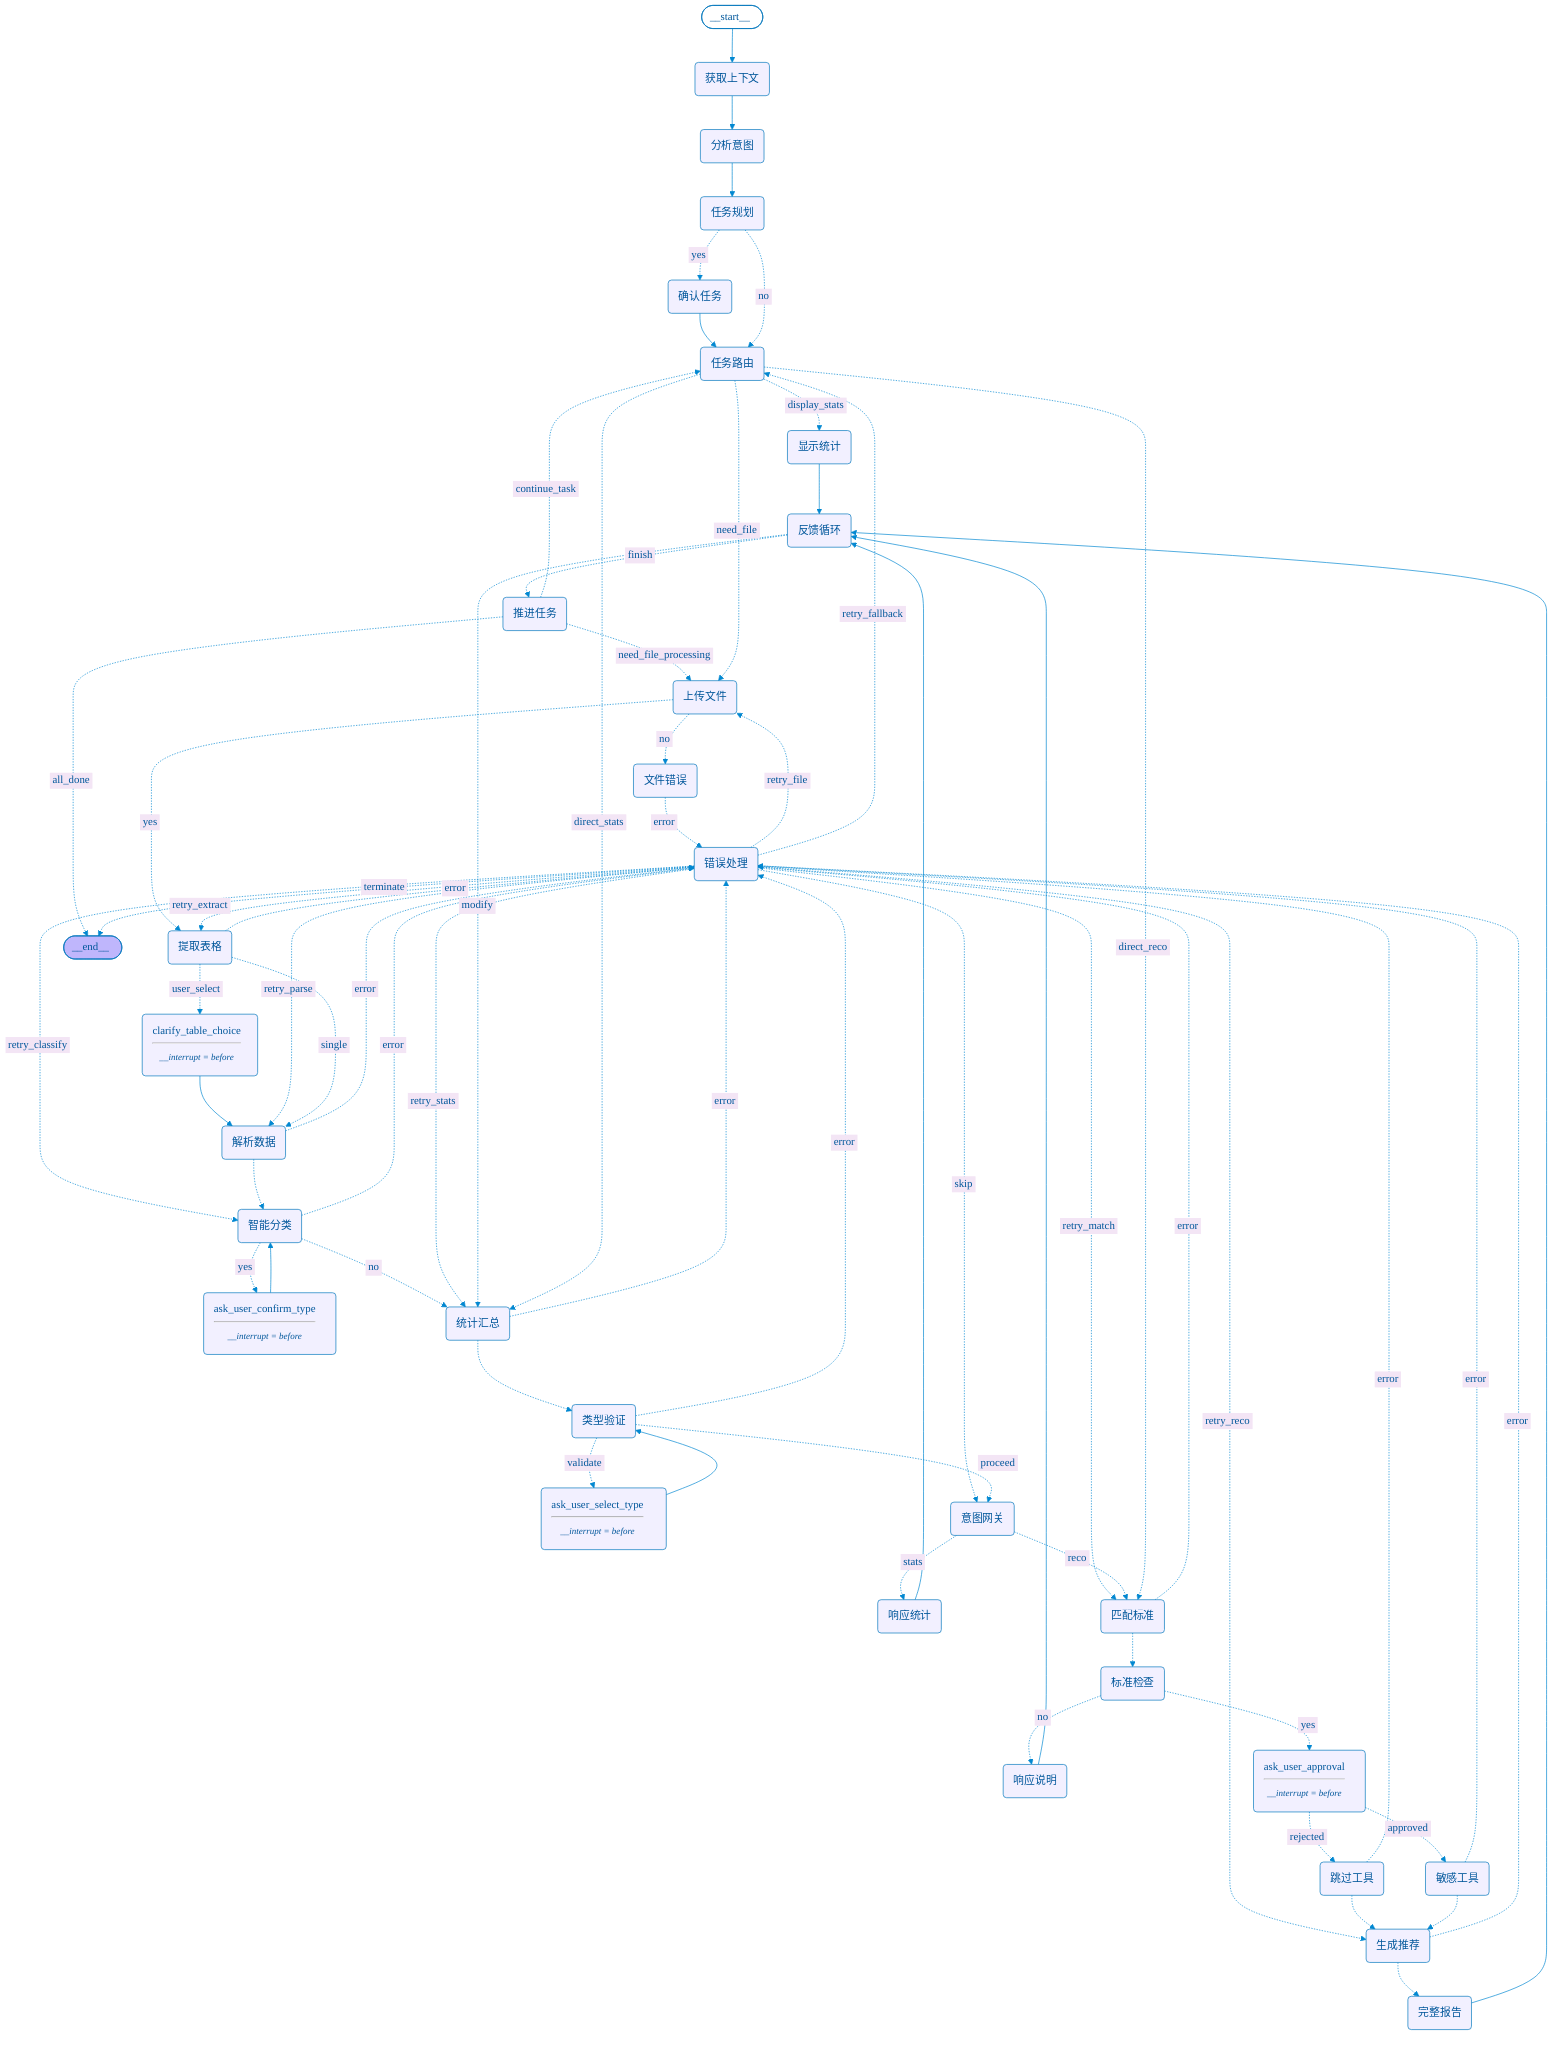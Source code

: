 ---
config:
  theme: base
  themeVariables:
    primaryColor: "#e1f5fe"
    primaryTextColor: "#01579b" 
    primaryBorderColor: "#0277bd"
    lineColor: "#0288d1"
    secondaryColor: "#f3e5f5"
    tertiaryColor: "#e8f5e8"
    background: "#fafafa"
    fontFamily: "Microsoft YaHei, sans-serif"
---
graph TD;
	__start__([<p>__start__</p>]):::first
	fetch_user_context(获取上下文)
	llm_task_planner(任务规划)
	ask_user_confirm_tasks(确认任务)
	task_router(任务路由)
	enter_upload_file(上传文件)
	error_no_file_or_format(文件错误)
	extract_excel_tables(提取表格)
	clarify_table_choice(clarify_table_choice<hr/><small><em>__interrupt = before</em></small>)
	parse_instrument_table(解析数据)
	classify_instrument_type(智能分类)
	ask_user_confirm_type(ask_user_confirm_type<hr/><small><em>__interrupt = before</em></small>)
	summarize_statistics(统计汇总)
	validate_recommendation_types(类型验证)
	ask_user_select_type(ask_user_select_type<hr/><small><em>__interrupt = before</em></small>)
	check_user_intent(分析意图)
	respond_statistics(响应统计)
	display_existing_statistics(显示统计)
	match_standard_clause(匹配标准)
	standards_gateway(标准检查)
	respond_stats_with_note(响应说明)
	ask_user_approval(ask_user_approval<hr/><small><em>__interrupt = before</em></small>)
	spec_sensitive_tools(敏感工具)
	skip_sensitive_and_go_on(跳过工具)
	generate_installation_reco(生成推荐)
	respond_full_report(完整报告)
	feedback_loop_gateway(反馈循环)
	advance_task_index(推进任务)
	error_handler(错误处理)
	intent_gateway_node(意图网关)
	__end__([<p>__end__</p>]):::last
	__start__ --> fetch_user_context;
	advance_task_index -. &nbsp;all_done&nbsp; .-> __end__;
	advance_task_index -. &nbsp;need_file_processing&nbsp; .-> enter_upload_file;
	advance_task_index -. &nbsp;continue_task&nbsp; .-> task_router;
	ask_user_approval -. &nbsp;rejected&nbsp; .-> skip_sensitive_and_go_on;
	ask_user_approval -. &nbsp;approved&nbsp; .-> spec_sensitive_tools;
	ask_user_confirm_tasks --> task_router;
	ask_user_confirm_type --> classify_instrument_type;
	ask_user_select_type --> validate_recommendation_types;
	check_user_intent --> llm_task_planner;
	clarify_table_choice --> parse_instrument_table;
	classify_instrument_type -. &nbsp;yes&nbsp; .-> ask_user_confirm_type;
	classify_instrument_type -. &nbsp;error&nbsp; .-> error_handler;
	classify_instrument_type -. &nbsp;no&nbsp; .-> summarize_statistics;
	display_existing_statistics --> feedback_loop_gateway;
	enter_upload_file -. &nbsp;no&nbsp; .-> error_no_file_or_format;
	enter_upload_file -. &nbsp;yes&nbsp; .-> extract_excel_tables;
	error_handler -. &nbsp;terminate&nbsp; .-> __end__;
	error_handler -. &nbsp;retry_classify&nbsp; .-> classify_instrument_type;
	error_handler -. &nbsp;retry_file&nbsp; .-> enter_upload_file;
	error_handler -. &nbsp;retry_extract&nbsp; .-> extract_excel_tables;
	error_handler -. &nbsp;retry_reco&nbsp; .-> generate_installation_reco;
	error_handler -. &nbsp;skip&nbsp; .-> intent_gateway_node;
	error_handler -. &nbsp;retry_match&nbsp; .-> match_standard_clause;
	error_handler -. &nbsp;retry_parse&nbsp; .-> parse_instrument_table;
	error_handler -. &nbsp;retry_stats&nbsp; .-> summarize_statistics;
	error_handler -. &nbsp;retry_fallback&nbsp; .-> task_router;
	error_no_file_or_format -. &nbsp;error&nbsp; .-> error_handler;
	extract_excel_tables -. &nbsp;user_select&nbsp; .-> clarify_table_choice;
	extract_excel_tables -. &nbsp;error&nbsp; .-> error_handler;
	extract_excel_tables -. &nbsp;single&nbsp; .-> parse_instrument_table;
	feedback_loop_gateway -. &nbsp;finish&nbsp; .-> advance_task_index;
	feedback_loop_gateway -. &nbsp;modify&nbsp; .-> summarize_statistics;
	fetch_user_context --> check_user_intent;
	generate_installation_reco -. &nbsp;error&nbsp; .-> error_handler;
	generate_installation_reco -.-> respond_full_report;
	intent_gateway_node -. &nbsp;reco&nbsp; .-> match_standard_clause;
	intent_gateway_node -. &nbsp;stats&nbsp; .-> respond_statistics;
	llm_task_planner -. &nbsp;yes&nbsp; .-> ask_user_confirm_tasks;
	llm_task_planner -. &nbsp;no&nbsp; .-> task_router;
	match_standard_clause -. &nbsp;error&nbsp; .-> error_handler;
	match_standard_clause -.-> standards_gateway;
	parse_instrument_table -.-> classify_instrument_type;
	parse_instrument_table -. &nbsp;error&nbsp; .-> error_handler;
	respond_full_report --> feedback_loop_gateway;
	respond_statistics --> feedback_loop_gateway;
	respond_stats_with_note --> feedback_loop_gateway;
	skip_sensitive_and_go_on -. &nbsp;error&nbsp; .-> error_handler;
	skip_sensitive_and_go_on -.-> generate_installation_reco;
	spec_sensitive_tools -. &nbsp;error&nbsp; .-> error_handler;
	spec_sensitive_tools -.-> generate_installation_reco;
	standards_gateway -. &nbsp;yes&nbsp; .-> ask_user_approval;
	standards_gateway -. &nbsp;no&nbsp; .-> respond_stats_with_note;
	summarize_statistics -. &nbsp;error&nbsp; .-> error_handler;
	summarize_statistics -.-> validate_recommendation_types;
	task_router -. &nbsp;display_stats&nbsp; .-> display_existing_statistics;
	task_router -. &nbsp;need_file&nbsp; .-> enter_upload_file;
	task_router -. &nbsp;direct_reco&nbsp; .-> match_standard_clause;
	task_router -. &nbsp;direct_stats&nbsp; .-> summarize_statistics;
	validate_recommendation_types -. &nbsp;validate&nbsp; .-> ask_user_select_type;
	validate_recommendation_types -. &nbsp;error&nbsp; .-> error_handler;
	validate_recommendation_types -. &nbsp;proceed&nbsp; .-> intent_gateway_node;
	classDef default fill:#f2f0ff,line-height:1.2
	classDef first fill-opacity:0
	classDef last fill:#bfb6fc

	classDef default fill:#f2f0ff,line-height:1.2
	classDef first fill-opacity:0
	classDef last fill:#bfb6fc

	%% ============== 美化样式（不影响原图结构） ==============
	classDef startStyle fill:#4caf50,stroke:#2e7d32,stroke-width:3px,color:#fff
	classDef endStyle fill:#f44336,stroke:#c62828,stroke-width:3px,color:#fff
	classDef contextStyle fill:#e3f2fd,stroke:#1976d2,stroke-width:2px
	classDef llmStyle fill:#f3e5f5,stroke:#7b1fa2,stroke-width:2px
	classDef userStyle fill:#fff3e0,stroke:#f57c00,stroke-width:2px
	classDef routeStyle fill:#e8f5e8,stroke:#388e3c,stroke-width:2px
	classDef fileStyle fill:#e1f5fe,stroke:#0277bd,stroke-width:2px
	classDef aiStyle fill:#fce4ec,stroke:#c2185b,stroke-width:2px
	classDef dataStyle fill:#f1f8e9,stroke:#689f38,stroke-width:2px
	classDef toolStyle fill:#fff8e1,stroke:#ffa000,stroke-width:2px
	classDef outputStyle fill:#e0f2f1,stroke:#00695c,stroke-width:2px
	classDef errorStyle fill:#ffebee,stroke:#d32f2f,stroke-width:2px